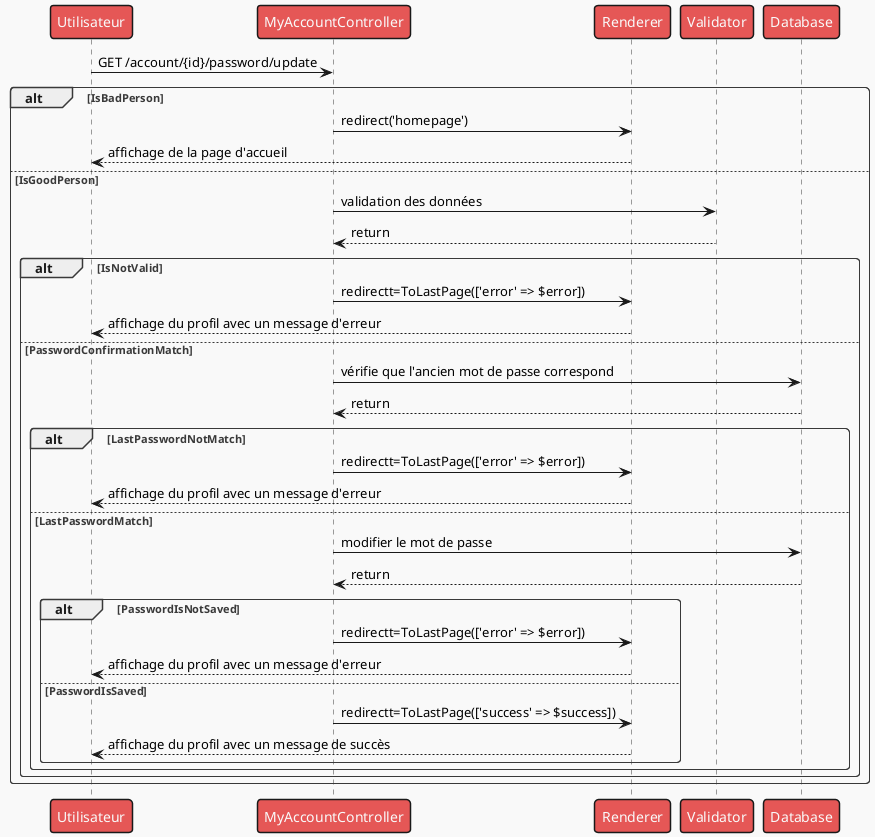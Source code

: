 @startuml

!theme mars

Person as "Utilisateur" -> MyAccountController : GET /account/{id}/password/update

alt IsBadPerson
    MyAccountController -> Renderer : redirect('homepage')
    Renderer --> Person : affichage de la page d'accueil
else IsGoodPerson
    MyAccountController -> Validator : validation des données
    Validator --> MyAccountController : return
    alt IsNotValid
        MyAccountController -> Renderer : redirectt=ToLastPage(['error' => $error])
        Renderer --> Person : affichage du profil avec un message d'erreur
    else PasswordConfirmationMatch
        MyAccountController -> Database : vérifie que l'ancien mot de passe correspond
        Database --> MyAccountController : return

        alt LastPasswordNotMatch
            MyAccountController -> Renderer : redirectt=ToLastPage(['error' => $error])
            Renderer --> Person : affichage du profil avec un message d'erreur
        else LastPasswordMatch
            MyAccountController -> Database : modifier le mot de passe
            Database --> MyAccountController : return

            alt PasswordIsNotSaved
                MyAccountController -> Renderer : redirectt=ToLastPage(['error' => $error])
                Renderer --> Person : affichage du profil avec un message d'erreur
            else PasswordIsSaved
                MyAccountController -> Renderer : redirectt=ToLastPage(['success' => $success])
                Renderer --> Person : affichage du profil avec un message de succès
            end
        end
    end
end
@enduml